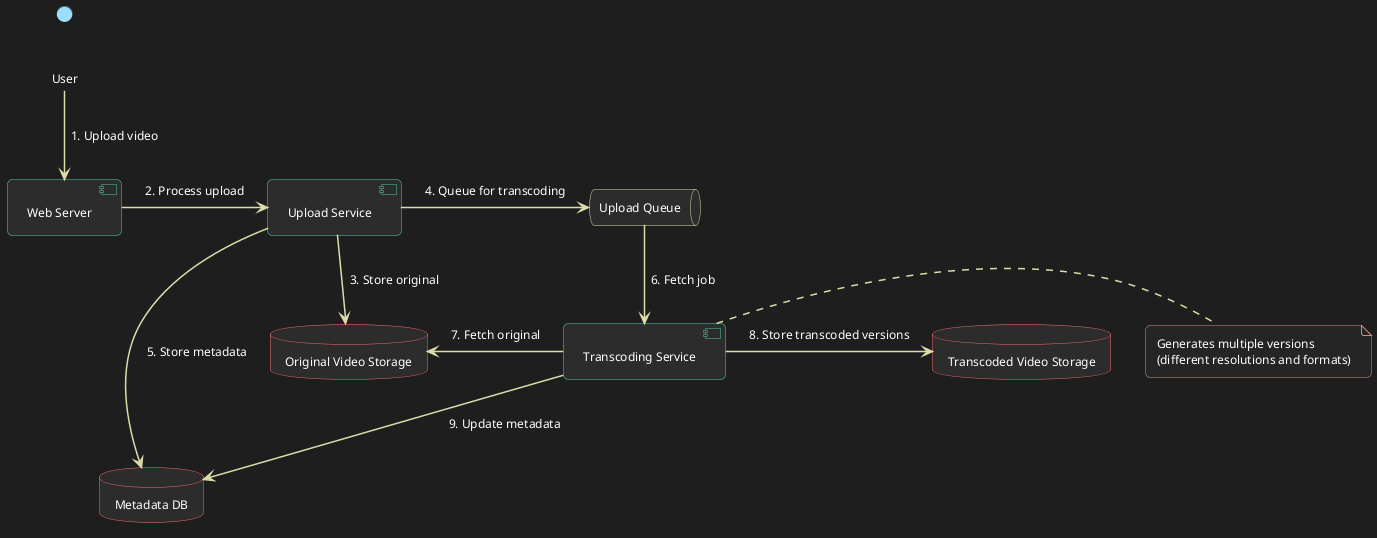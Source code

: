 @startuml YouTube_Video_Upload_Architecture

' 设置整体主题
skinparam backgroundColor #1E1E1E
skinparam defaultFontName Arial
skinparam defaultFontSize 12
skinparam defaultFontColor #FFFFFF
skinparam padding 5
skinparam roundCorner 10

' 定制组件样式
skinparam component {
  BackgroundColor #2C2C2C
  BorderColor #4EC9B0
  FontColor #FFFFFF
}

' 定制数据库样式
skinparam database {
  BackgroundColor #2C2C2C
  BorderColor #FF6B6B
  FontColor #FFFFFF
}

' 定制队列样式
skinparam queue {
  BackgroundColor #2C2C2C
  BorderColor #DCDCAA
  FontColor #FFFFFF
}

' 定制接口样式
skinparam interface {
  BackgroundColor #2C2C2C
  BorderColor #4EC9B0
  FontColor #FFFFFF
}

' 定制箭头样式
skinparam arrow {
  Color #DCDCAA
  FontColor #FFFFFF
  Thickness 1.5
}

' 定制注释样式
skinparam note {
  BackgroundColor #252526
  BorderColor #CE9178
  FontColor #FFFFFF
}

' 定义主要组件
actor "User" as user #9CDCFE
component "Web Server" as webserver
component "Upload Service" as uploadservice
queue "Upload Queue" as uploadqueue
component "Transcoding Service" as transcodingservice
database "Original Video Storage" as originalstorage
database "Transcoded Video Storage" as transcodedStorage
database "Metadata DB" as metadatadb

' 定义交互流程
user -down-> webserver : 1. Upload video
webserver -right-> uploadservice : 2. Process upload
uploadservice -down-> originalstorage : 3. Store original
uploadservice -right-> uploadqueue : 4. Queue for transcoding
uploadservice -down-> metadatadb : 5. Store metadata
uploadqueue -down-> transcodingservice : 6. Fetch job
transcodingservice -left-> originalstorage : 7. Fetch original
transcodingservice -right-> transcodedStorage : 8. Store transcoded versions
transcodingservice -down-> metadatadb : 9. Update metadata

' 添加注释
note right of transcodingservice
  Generates multiple versions
  (different resolutions and formats)
end note

@enduml
